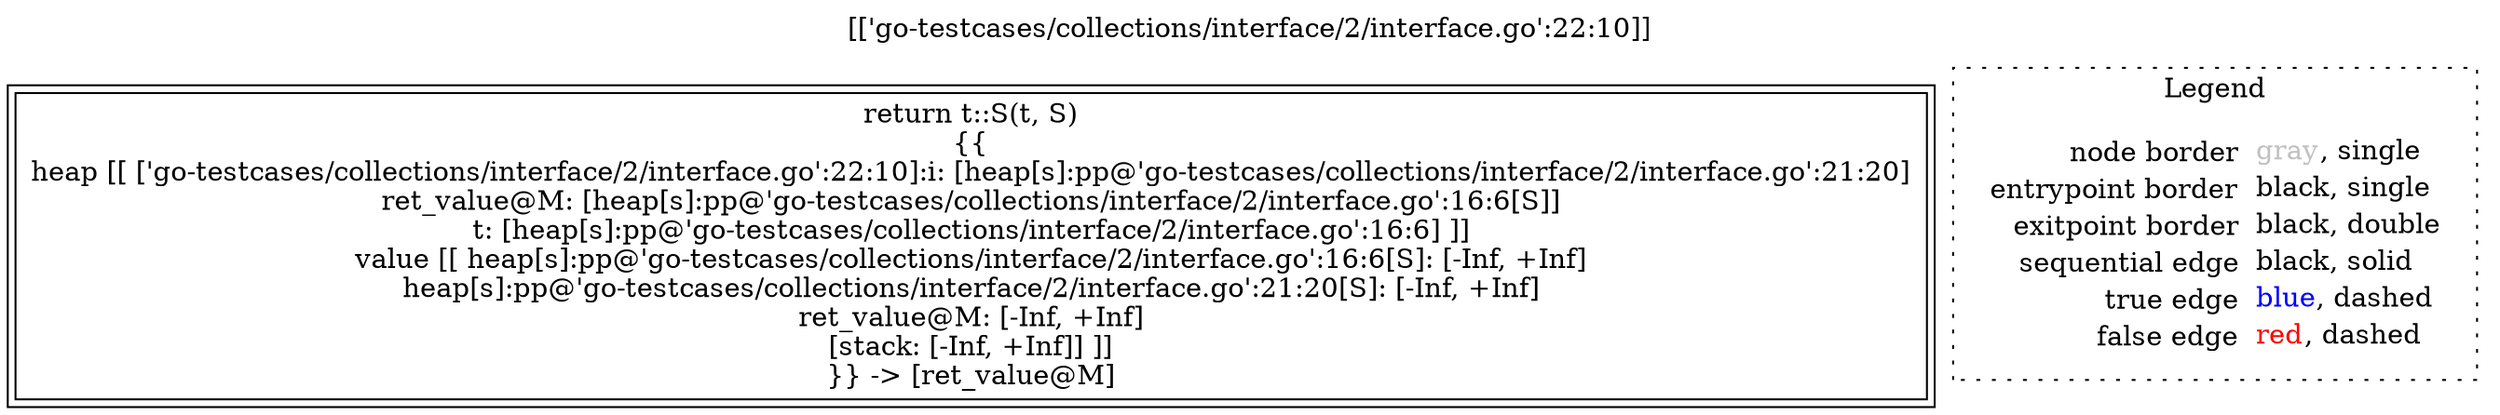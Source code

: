 digraph {
	labelloc="t";
	label="[['go-testcases/collections/interface/2/interface.go':22:10]]";
	"node0" [shape="rect",color="black",peripheries="2",label=<return t::S(t, S)<BR/>{{<BR/>heap [[ ['go-testcases/collections/interface/2/interface.go':22:10]:i: [heap[s]:pp@'go-testcases/collections/interface/2/interface.go':21:20]<BR/>ret_value@M: [heap[s]:pp@'go-testcases/collections/interface/2/interface.go':16:6[S]]<BR/>t: [heap[s]:pp@'go-testcases/collections/interface/2/interface.go':16:6] ]]<BR/>value [[ heap[s]:pp@'go-testcases/collections/interface/2/interface.go':16:6[S]: [-Inf, +Inf]<BR/>heap[s]:pp@'go-testcases/collections/interface/2/interface.go':21:20[S]: [-Inf, +Inf]<BR/>ret_value@M: [-Inf, +Inf]<BR/>[stack: [-Inf, +Inf]] ]]<BR/>}} -&gt; [ret_value@M]>];
subgraph cluster_legend {
	label="Legend";
	style=dotted;
	node [shape=plaintext];
	"legend" [label=<<table border="0" cellpadding="2" cellspacing="0" cellborder="0"><tr><td align="right">node border&nbsp;</td><td align="left"><font color="gray">gray</font>, single</td></tr><tr><td align="right">entrypoint border&nbsp;</td><td align="left"><font color="black">black</font>, single</td></tr><tr><td align="right">exitpoint border&nbsp;</td><td align="left"><font color="black">black</font>, double</td></tr><tr><td align="right">sequential edge&nbsp;</td><td align="left"><font color="black">black</font>, solid</td></tr><tr><td align="right">true edge&nbsp;</td><td align="left"><font color="blue">blue</font>, dashed</td></tr><tr><td align="right">false edge&nbsp;</td><td align="left"><font color="red">red</font>, dashed</td></tr></table>>];
}

}
